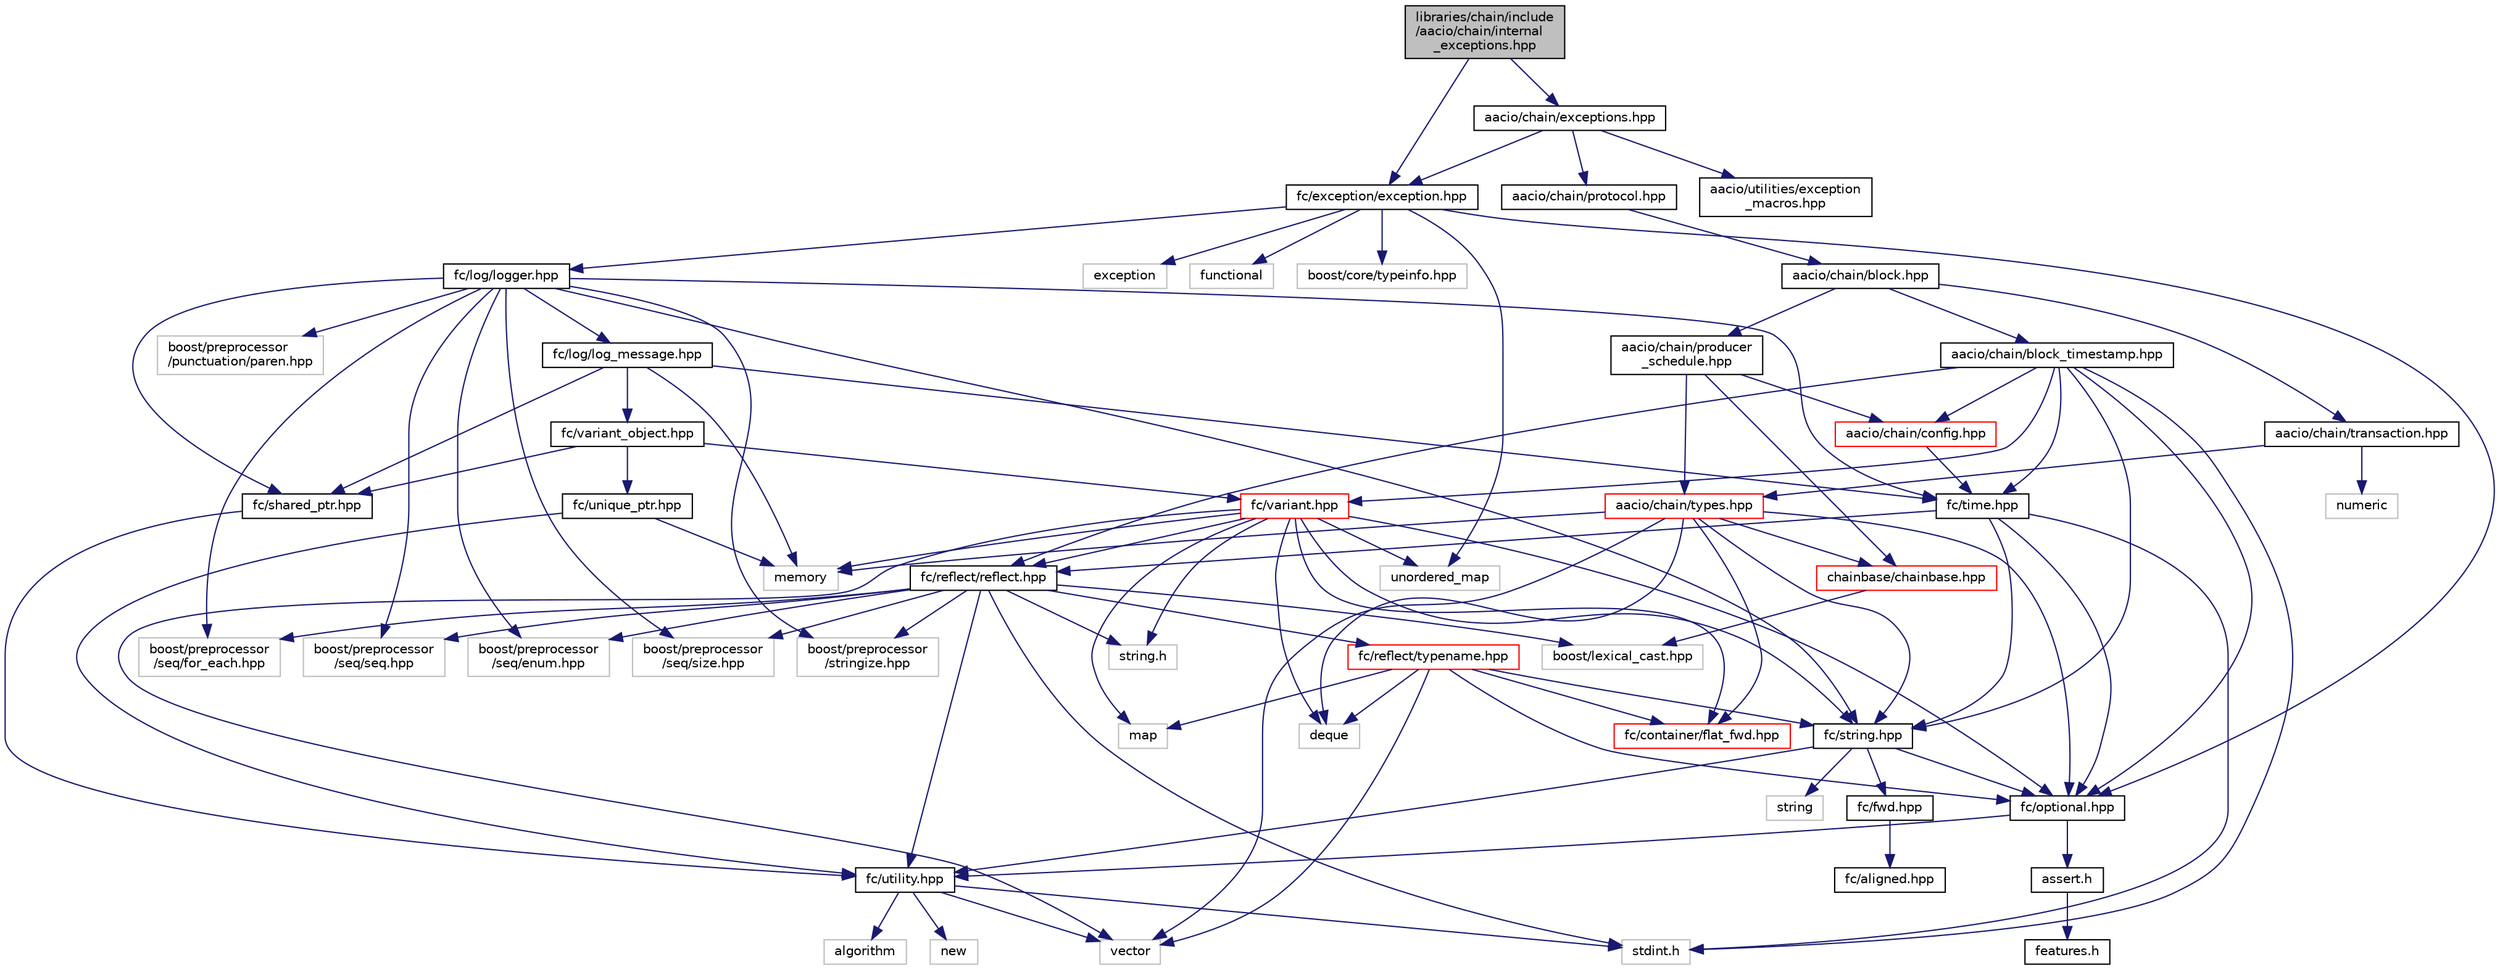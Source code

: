 digraph "libraries/chain/include/aacio/chain/internal_exceptions.hpp"
{
  edge [fontname="Helvetica",fontsize="10",labelfontname="Helvetica",labelfontsize="10"];
  node [fontname="Helvetica",fontsize="10",shape=record];
  Node0 [label="libraries/chain/include\l/aacio/chain/internal\l_exceptions.hpp",height=0.2,width=0.4,color="black", fillcolor="grey75", style="filled", fontcolor="black"];
  Node0 -> Node1 [color="midnightblue",fontsize="10",style="solid"];
  Node1 [label="fc/exception/exception.hpp",height=0.2,width=0.4,color="black", fillcolor="white", style="filled",URL="$exception_8hpp.html",tooltip="Defines exception&#39;s used by fc. "];
  Node1 -> Node2 [color="midnightblue",fontsize="10",style="solid"];
  Node2 [label="fc/log/logger.hpp",height=0.2,width=0.4,color="black", fillcolor="white", style="filled",URL="$logger_8hpp_source.html"];
  Node2 -> Node3 [color="midnightblue",fontsize="10",style="solid"];
  Node3 [label="fc/string.hpp",height=0.2,width=0.4,color="black", fillcolor="white", style="filled",URL="$string_8hpp_source.html"];
  Node3 -> Node4 [color="midnightblue",fontsize="10",style="solid"];
  Node4 [label="fc/utility.hpp",height=0.2,width=0.4,color="black", fillcolor="white", style="filled",URL="$utility_8hpp_source.html"];
  Node4 -> Node5 [color="midnightblue",fontsize="10",style="solid"];
  Node5 [label="stdint.h",height=0.2,width=0.4,color="grey75", fillcolor="white", style="filled"];
  Node4 -> Node6 [color="midnightblue",fontsize="10",style="solid"];
  Node6 [label="algorithm",height=0.2,width=0.4,color="grey75", fillcolor="white", style="filled"];
  Node4 -> Node7 [color="midnightblue",fontsize="10",style="solid"];
  Node7 [label="new",height=0.2,width=0.4,color="grey75", fillcolor="white", style="filled"];
  Node4 -> Node8 [color="midnightblue",fontsize="10",style="solid"];
  Node8 [label="vector",height=0.2,width=0.4,color="grey75", fillcolor="white", style="filled"];
  Node3 -> Node9 [color="midnightblue",fontsize="10",style="solid"];
  Node9 [label="fc/fwd.hpp",height=0.2,width=0.4,color="black", fillcolor="white", style="filled",URL="$fwd_8hpp_source.html"];
  Node9 -> Node10 [color="midnightblue",fontsize="10",style="solid"];
  Node10 [label="fc/aligned.hpp",height=0.2,width=0.4,color="black", fillcolor="white", style="filled",URL="$aligned_8hpp_source.html"];
  Node3 -> Node11 [color="midnightblue",fontsize="10",style="solid"];
  Node11 [label="fc/optional.hpp",height=0.2,width=0.4,color="black", fillcolor="white", style="filled",URL="$libraries_2fc_2include_2fc_2optional_8hpp_source.html"];
  Node11 -> Node4 [color="midnightblue",fontsize="10",style="solid"];
  Node11 -> Node12 [color="midnightblue",fontsize="10",style="solid"];
  Node12 [label="assert.h",height=0.2,width=0.4,color="black", fillcolor="white", style="filled",URL="$assert_8h_source.html"];
  Node12 -> Node13 [color="midnightblue",fontsize="10",style="solid"];
  Node13 [label="features.h",height=0.2,width=0.4,color="black", fillcolor="white", style="filled",URL="$features_8h_source.html"];
  Node3 -> Node14 [color="midnightblue",fontsize="10",style="solid"];
  Node14 [label="string",height=0.2,width=0.4,color="grey75", fillcolor="white", style="filled"];
  Node2 -> Node15 [color="midnightblue",fontsize="10",style="solid"];
  Node15 [label="fc/time.hpp",height=0.2,width=0.4,color="black", fillcolor="white", style="filled",URL="$include_2fc_2time_8hpp_source.html"];
  Node15 -> Node5 [color="midnightblue",fontsize="10",style="solid"];
  Node15 -> Node3 [color="midnightblue",fontsize="10",style="solid"];
  Node15 -> Node11 [color="midnightblue",fontsize="10",style="solid"];
  Node15 -> Node16 [color="midnightblue",fontsize="10",style="solid"];
  Node16 [label="fc/reflect/reflect.hpp",height=0.2,width=0.4,color="black", fillcolor="white", style="filled",URL="$libraries_2fc_2include_2fc_2reflect_2reflect_8hpp_source.html"];
  Node16 -> Node4 [color="midnightblue",fontsize="10",style="solid"];
  Node16 -> Node17 [color="midnightblue",fontsize="10",style="solid"];
  Node17 [label="boost/lexical_cast.hpp",height=0.2,width=0.4,color="grey75", fillcolor="white", style="filled"];
  Node16 -> Node18 [color="midnightblue",fontsize="10",style="solid"];
  Node18 [label="boost/preprocessor\l/seq/for_each.hpp",height=0.2,width=0.4,color="grey75", fillcolor="white", style="filled"];
  Node16 -> Node19 [color="midnightblue",fontsize="10",style="solid"];
  Node19 [label="boost/preprocessor\l/seq/enum.hpp",height=0.2,width=0.4,color="grey75", fillcolor="white", style="filled"];
  Node16 -> Node20 [color="midnightblue",fontsize="10",style="solid"];
  Node20 [label="boost/preprocessor\l/seq/size.hpp",height=0.2,width=0.4,color="grey75", fillcolor="white", style="filled"];
  Node16 -> Node21 [color="midnightblue",fontsize="10",style="solid"];
  Node21 [label="boost/preprocessor\l/seq/seq.hpp",height=0.2,width=0.4,color="grey75", fillcolor="white", style="filled"];
  Node16 -> Node22 [color="midnightblue",fontsize="10",style="solid"];
  Node22 [label="boost/preprocessor\l/stringize.hpp",height=0.2,width=0.4,color="grey75", fillcolor="white", style="filled"];
  Node16 -> Node5 [color="midnightblue",fontsize="10",style="solid"];
  Node16 -> Node23 [color="midnightblue",fontsize="10",style="solid"];
  Node23 [label="string.h",height=0.2,width=0.4,color="grey75", fillcolor="white", style="filled"];
  Node16 -> Node24 [color="midnightblue",fontsize="10",style="solid"];
  Node24 [label="fc/reflect/typename.hpp",height=0.2,width=0.4,color="red", fillcolor="white", style="filled",URL="$typename_8hpp_source.html"];
  Node24 -> Node25 [color="midnightblue",fontsize="10",style="solid"];
  Node25 [label="deque",height=0.2,width=0.4,color="grey75", fillcolor="white", style="filled"];
  Node24 -> Node26 [color="midnightblue",fontsize="10",style="solid"];
  Node26 [label="map",height=0.2,width=0.4,color="grey75", fillcolor="white", style="filled"];
  Node24 -> Node8 [color="midnightblue",fontsize="10",style="solid"];
  Node24 -> Node3 [color="midnightblue",fontsize="10",style="solid"];
  Node24 -> Node11 [color="midnightblue",fontsize="10",style="solid"];
  Node24 -> Node27 [color="midnightblue",fontsize="10",style="solid"];
  Node27 [label="fc/container/flat_fwd.hpp",height=0.2,width=0.4,color="red", fillcolor="white", style="filled",URL="$flat__fwd_8hpp_source.html"];
  Node2 -> Node32 [color="midnightblue",fontsize="10",style="solid"];
  Node32 [label="fc/shared_ptr.hpp",height=0.2,width=0.4,color="black", fillcolor="white", style="filled",URL="$shared__ptr_8hpp_source.html"];
  Node32 -> Node4 [color="midnightblue",fontsize="10",style="solid"];
  Node2 -> Node33 [color="midnightblue",fontsize="10",style="solid"];
  Node33 [label="fc/log/log_message.hpp",height=0.2,width=0.4,color="black", fillcolor="white", style="filled",URL="$log__message_8hpp.html",tooltip="Defines types and helper macros necessary for generating log messages. "];
  Node33 -> Node15 [color="midnightblue",fontsize="10",style="solid"];
  Node33 -> Node34 [color="midnightblue",fontsize="10",style="solid"];
  Node34 [label="fc/variant_object.hpp",height=0.2,width=0.4,color="black", fillcolor="white", style="filled",URL="$variant__object_8hpp_source.html"];
  Node34 -> Node35 [color="midnightblue",fontsize="10",style="solid"];
  Node35 [label="fc/variant.hpp",height=0.2,width=0.4,color="red", fillcolor="white", style="filled",URL="$variant_8hpp_source.html"];
  Node35 -> Node25 [color="midnightblue",fontsize="10",style="solid"];
  Node35 -> Node26 [color="midnightblue",fontsize="10",style="solid"];
  Node35 -> Node36 [color="midnightblue",fontsize="10",style="solid"];
  Node36 [label="memory",height=0.2,width=0.4,color="grey75", fillcolor="white", style="filled"];
  Node35 -> Node38 [color="midnightblue",fontsize="10",style="solid"];
  Node38 [label="unordered_map",height=0.2,width=0.4,color="grey75", fillcolor="white", style="filled"];
  Node35 -> Node8 [color="midnightblue",fontsize="10",style="solid"];
  Node35 -> Node23 [color="midnightblue",fontsize="10",style="solid"];
  Node35 -> Node11 [color="midnightblue",fontsize="10",style="solid"];
  Node35 -> Node3 [color="midnightblue",fontsize="10",style="solid"];
  Node35 -> Node27 [color="midnightblue",fontsize="10",style="solid"];
  Node35 -> Node16 [color="midnightblue",fontsize="10",style="solid"];
  Node34 -> Node32 [color="midnightblue",fontsize="10",style="solid"];
  Node34 -> Node43 [color="midnightblue",fontsize="10",style="solid"];
  Node43 [label="fc/unique_ptr.hpp",height=0.2,width=0.4,color="black", fillcolor="white", style="filled",URL="$unique__ptr_8hpp_source.html"];
  Node43 -> Node4 [color="midnightblue",fontsize="10",style="solid"];
  Node43 -> Node36 [color="midnightblue",fontsize="10",style="solid"];
  Node33 -> Node32 [color="midnightblue",fontsize="10",style="solid"];
  Node33 -> Node36 [color="midnightblue",fontsize="10",style="solid"];
  Node2 -> Node18 [color="midnightblue",fontsize="10",style="solid"];
  Node2 -> Node19 [color="midnightblue",fontsize="10",style="solid"];
  Node2 -> Node20 [color="midnightblue",fontsize="10",style="solid"];
  Node2 -> Node21 [color="midnightblue",fontsize="10",style="solid"];
  Node2 -> Node22 [color="midnightblue",fontsize="10",style="solid"];
  Node2 -> Node44 [color="midnightblue",fontsize="10",style="solid"];
  Node44 [label="boost/preprocessor\l/punctuation/paren.hpp",height=0.2,width=0.4,color="grey75", fillcolor="white", style="filled"];
  Node1 -> Node11 [color="midnightblue",fontsize="10",style="solid"];
  Node1 -> Node45 [color="midnightblue",fontsize="10",style="solid"];
  Node45 [label="exception",height=0.2,width=0.4,color="grey75", fillcolor="white", style="filled"];
  Node1 -> Node46 [color="midnightblue",fontsize="10",style="solid"];
  Node46 [label="functional",height=0.2,width=0.4,color="grey75", fillcolor="white", style="filled"];
  Node1 -> Node38 [color="midnightblue",fontsize="10",style="solid"];
  Node1 -> Node47 [color="midnightblue",fontsize="10",style="solid"];
  Node47 [label="boost/core/typeinfo.hpp",height=0.2,width=0.4,color="grey75", fillcolor="white", style="filled"];
  Node0 -> Node48 [color="midnightblue",fontsize="10",style="solid"];
  Node48 [label="aacio/chain/exceptions.hpp",height=0.2,width=0.4,color="black", fillcolor="white", style="filled",URL="$exceptions_8hpp.html"];
  Node48 -> Node1 [color="midnightblue",fontsize="10",style="solid"];
  Node48 -> Node49 [color="midnightblue",fontsize="10",style="solid"];
  Node49 [label="aacio/chain/protocol.hpp",height=0.2,width=0.4,color="black", fillcolor="white", style="filled",URL="$libraries_2chain_2include_2aacio_2chain_2protocol_8hpp.html"];
  Node49 -> Node50 [color="midnightblue",fontsize="10",style="solid"];
  Node50 [label="aacio/chain/block.hpp",height=0.2,width=0.4,color="black", fillcolor="white", style="filled",URL="$block_8hpp.html"];
  Node50 -> Node51 [color="midnightblue",fontsize="10",style="solid"];
  Node51 [label="aacio/chain/block_timestamp.hpp",height=0.2,width=0.4,color="black", fillcolor="white", style="filled",URL="$block__timestamp_8hpp_source.html"];
  Node51 -> Node52 [color="midnightblue",fontsize="10",style="solid"];
  Node52 [label="aacio/chain/config.hpp",height=0.2,width=0.4,color="red", fillcolor="white", style="filled",URL="$libraries_2chain_2include_2aacio_2chain_2config_8hpp.html"];
  Node52 -> Node15 [color="midnightblue",fontsize="10",style="solid"];
  Node51 -> Node5 [color="midnightblue",fontsize="10",style="solid"];
  Node51 -> Node15 [color="midnightblue",fontsize="10",style="solid"];
  Node51 -> Node35 [color="midnightblue",fontsize="10",style="solid"];
  Node51 -> Node3 [color="midnightblue",fontsize="10",style="solid"];
  Node51 -> Node11 [color="midnightblue",fontsize="10",style="solid"];
  Node51 -> Node16 [color="midnightblue",fontsize="10",style="solid"];
  Node50 -> Node145 [color="midnightblue",fontsize="10",style="solid"];
  Node145 [label="aacio/chain/transaction.hpp",height=0.2,width=0.4,color="black", fillcolor="white", style="filled",URL="$libraries_2chain_2include_2aacio_2chain_2transaction_8hpp.html"];
  Node145 -> Node54 [color="midnightblue",fontsize="10",style="solid"];
  Node54 [label="aacio/chain/types.hpp",height=0.2,width=0.4,color="red", fillcolor="white", style="filled",URL="$libraries_2chain_2include_2aacio_2chain_2types_8hpp.html"];
  Node54 -> Node57 [color="midnightblue",fontsize="10",style="solid"];
  Node57 [label="chainbase/chainbase.hpp",height=0.2,width=0.4,color="red", fillcolor="white", style="filled",URL="$chainbase_8hpp_source.html"];
  Node57 -> Node17 [color="midnightblue",fontsize="10",style="solid"];
  Node54 -> Node27 [color="midnightblue",fontsize="10",style="solid"];
  Node54 -> Node11 [color="midnightblue",fontsize="10",style="solid"];
  Node54 -> Node3 [color="midnightblue",fontsize="10",style="solid"];
  Node54 -> Node36 [color="midnightblue",fontsize="10",style="solid"];
  Node54 -> Node8 [color="midnightblue",fontsize="10",style="solid"];
  Node54 -> Node25 [color="midnightblue",fontsize="10",style="solid"];
  Node145 -> Node146 [color="midnightblue",fontsize="10",style="solid"];
  Node146 [label="numeric",height=0.2,width=0.4,color="grey75", fillcolor="white", style="filled"];
  Node50 -> Node147 [color="midnightblue",fontsize="10",style="solid"];
  Node147 [label="aacio/chain/producer\l_schedule.hpp",height=0.2,width=0.4,color="black", fillcolor="white", style="filled",URL="$libraries_2chain_2include_2aacio_2chain_2producer__schedule_8hpp_source.html"];
  Node147 -> Node52 [color="midnightblue",fontsize="10",style="solid"];
  Node147 -> Node54 [color="midnightblue",fontsize="10",style="solid"];
  Node147 -> Node57 [color="midnightblue",fontsize="10",style="solid"];
  Node48 -> Node148 [color="midnightblue",fontsize="10",style="solid"];
  Node148 [label="aacio/utilities/exception\l_macros.hpp",height=0.2,width=0.4,color="black", fillcolor="white", style="filled",URL="$exception__macros_8hpp.html"];
}

